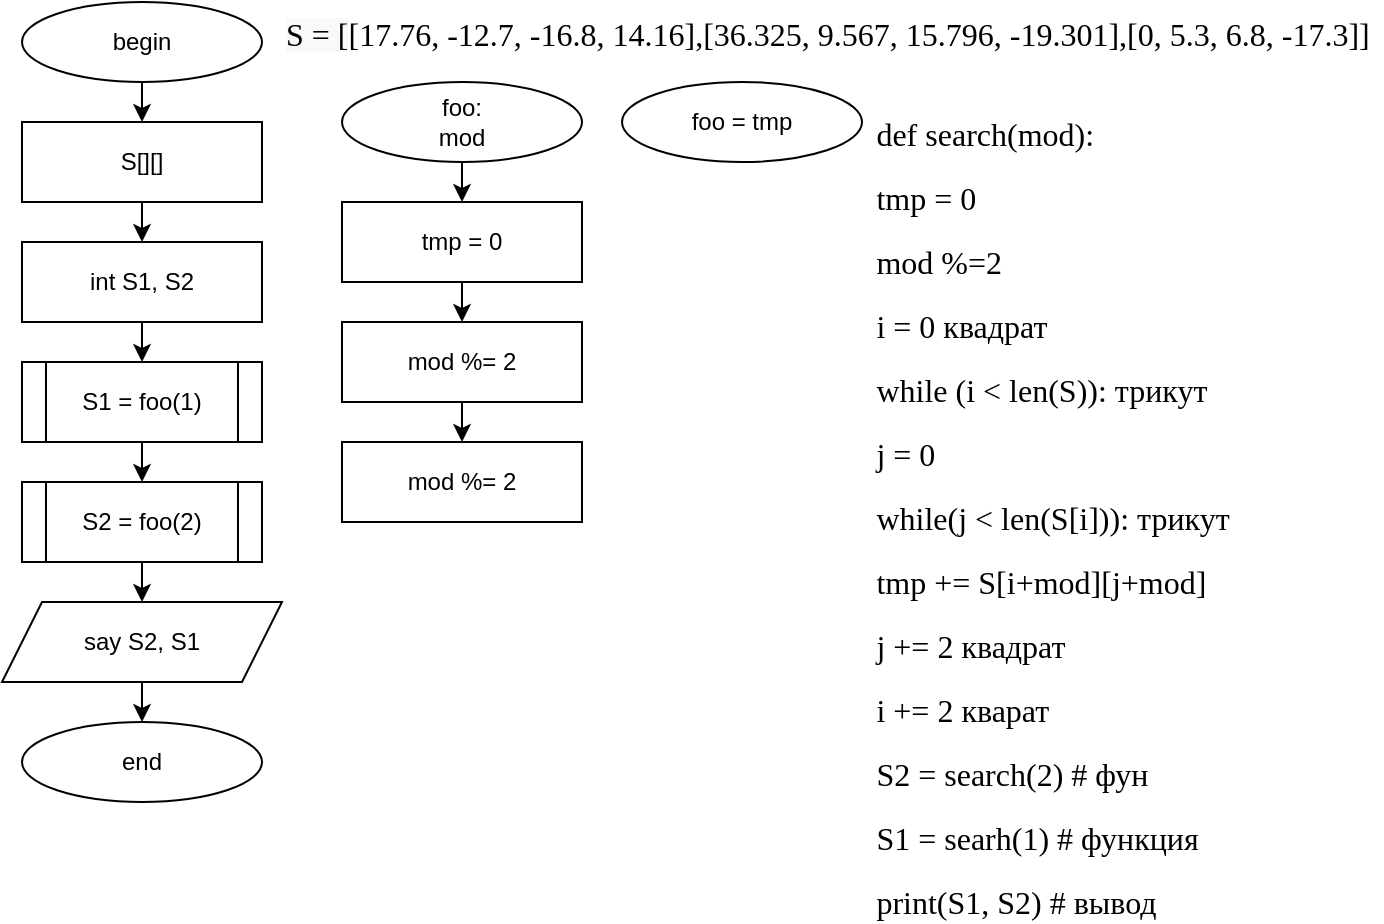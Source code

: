 <mxfile version="14.4.4" type="github">
  <diagram id="C5RBs43oDa-KdzZeNtuy" name="Page-1">
    <mxGraphModel dx="868" dy="430" grid="1" gridSize="10" guides="1" tooltips="1" connect="1" arrows="1" fold="1" page="1" pageScale="1" pageWidth="827" pageHeight="1169" math="0" shadow="0">
      <root>
        <mxCell id="WIyWlLk6GJQsqaUBKTNV-0" />
        <mxCell id="WIyWlLk6GJQsqaUBKTNV-1" parent="WIyWlLk6GJQsqaUBKTNV-0" />
        <mxCell id="4LdNHky1lae5kBPxwlqD-0" value="&lt;p class=&quot;western&quot; align=&quot;left&quot; style=&quot;margin-bottom: 0cm ; direction: ltr ; line-height: 16px ; text-align: left ; background: transparent ; font-family: &amp;#34;liberation serif&amp;#34; , serif ; font-size: 12pt&quot;&gt;&lt;span style=&quot;background-color: transparent ; font-size: 12pt&quot;&gt;def search(mod):&lt;/span&gt;&lt;br&gt;&lt;/p&gt;&lt;p class=&quot;western&quot; align=&quot;left&quot; style=&quot;margin-bottom: 0cm ; direction: ltr ; line-height: 16px ; text-align: left ; background: transparent ; font-family: &amp;#34;liberation serif&amp;#34; , serif ; font-size: 12pt&quot;&gt;tmp = 0&lt;/p&gt;&lt;p class=&quot;western&quot; align=&quot;left&quot; style=&quot;margin-bottom: 0cm ; direction: ltr ; line-height: 16px ; text-align: left ; background: transparent ; font-family: &amp;#34;liberation serif&amp;#34; , serif ; font-size: 12pt&quot;&gt;mod %=2&lt;/p&gt;&lt;p class=&quot;western&quot; align=&quot;left&quot; style=&quot;margin-bottom: 0cm ; direction: ltr ; line-height: 16px ; text-align: left ; background: transparent ; font-family: &amp;#34;liberation serif&amp;#34; , serif ; font-size: 12pt&quot;&gt;i = 0 квадрат&lt;/p&gt;&lt;p class=&quot;western&quot; align=&quot;left&quot; style=&quot;margin-bottom: 0cm ; direction: ltr ; line-height: 16px ; text-align: left ; background: transparent ; font-family: &amp;#34;liberation serif&amp;#34; , serif ; font-size: 12pt&quot;&gt;while (i &amp;lt; len(S)): трикут&lt;/p&gt;&lt;p class=&quot;western&quot; align=&quot;left&quot; style=&quot;margin-bottom: 0cm ; direction: ltr ; line-height: 16px ; text-align: left ; background: transparent ; font-family: &amp;#34;liberation serif&amp;#34; , serif ; font-size: 12pt&quot;&gt;j = 0&lt;/p&gt;&lt;p class=&quot;western&quot; align=&quot;left&quot; style=&quot;margin-bottom: 0cm ; direction: ltr ; line-height: 16px ; text-align: left ; background: transparent ; font-family: &amp;#34;liberation serif&amp;#34; , serif ; font-size: 12pt&quot;&gt;while(j &amp;lt; len(S[i])): трикут&lt;/p&gt;&lt;p class=&quot;western&quot; align=&quot;left&quot; style=&quot;margin-bottom: 0cm ; direction: ltr ; line-height: 16px ; text-align: left ; background: transparent ; font-family: &amp;#34;liberation serif&amp;#34; , serif ; font-size: 12pt&quot;&gt;tmp += S[i+mod][j+mod]&lt;/p&gt;&lt;p class=&quot;western&quot; align=&quot;left&quot; style=&quot;margin-bottom: 0cm ; direction: ltr ; line-height: 16px ; text-align: left ; background: transparent ; font-family: &amp;#34;liberation serif&amp;#34; , serif ; font-size: 12pt&quot;&gt;j += 2 квадрат&lt;/p&gt;&lt;p class=&quot;western&quot; align=&quot;left&quot; style=&quot;margin-bottom: 0cm ; direction: ltr ; line-height: 16px ; text-align: left ; background: transparent ; font-family: &amp;#34;liberation serif&amp;#34; , serif ; font-size: 12pt&quot;&gt;i += 2 кварат&lt;/p&gt;&lt;p class=&quot;western&quot; align=&quot;left&quot; style=&quot;margin-bottom: 0cm ; direction: ltr ; line-height: 16px ; text-align: left ; background: transparent ; font-family: &amp;#34;liberation serif&amp;#34; , serif ; font-size: 12pt&quot;&gt;S2 = search(2) # фун&lt;/p&gt;&lt;p class=&quot;western&quot; align=&quot;left&quot; style=&quot;margin-bottom: 0cm ; direction: ltr ; line-height: 16px ; text-align: left ; background: transparent ; font-family: &amp;#34;liberation serif&amp;#34; , serif ; font-size: 12pt&quot;&gt;S1 = searh(1) # функция&lt;/p&gt;&lt;p class=&quot;western&quot; align=&quot;left&quot; style=&quot;margin-bottom: 0cm ; direction: ltr ; line-height: 16px ; text-align: left ; background: transparent ; font-family: &amp;#34;liberation serif&amp;#34; , serif ; font-size: 12pt&quot;&gt;print(S1, S2) # вывод&lt;/p&gt;" style="text;html=1;align=center;verticalAlign=middle;resizable=0;points=[];autosize=1;" vertex="1" parent="WIyWlLk6GJQsqaUBKTNV-1">
          <mxGeometry x="540" y="40" width="190" height="420" as="geometry" />
        </mxCell>
        <mxCell id="4LdNHky1lae5kBPxwlqD-4" style="edgeStyle=orthogonalEdgeStyle;rounded=0;orthogonalLoop=1;jettySize=auto;html=1;exitX=0.5;exitY=1;exitDx=0;exitDy=0;entryX=0.5;entryY=0;entryDx=0;entryDy=0;" edge="1" parent="WIyWlLk6GJQsqaUBKTNV-1" source="4LdNHky1lae5kBPxwlqD-1" target="4LdNHky1lae5kBPxwlqD-3">
          <mxGeometry relative="1" as="geometry" />
        </mxCell>
        <mxCell id="4LdNHky1lae5kBPxwlqD-1" value="begin" style="ellipse;whiteSpace=wrap;html=1;" vertex="1" parent="WIyWlLk6GJQsqaUBKTNV-1">
          <mxGeometry x="120" width="120" height="40" as="geometry" />
        </mxCell>
        <mxCell id="4LdNHky1lae5kBPxwlqD-8" style="edgeStyle=orthogonalEdgeStyle;rounded=0;orthogonalLoop=1;jettySize=auto;html=1;exitX=0.5;exitY=1;exitDx=0;exitDy=0;entryX=0.5;entryY=0;entryDx=0;entryDy=0;" edge="1" parent="WIyWlLk6GJQsqaUBKTNV-1" source="4LdNHky1lae5kBPxwlqD-3" target="4LdNHky1lae5kBPxwlqD-7">
          <mxGeometry relative="1" as="geometry" />
        </mxCell>
        <mxCell id="4LdNHky1lae5kBPxwlqD-3" value="S[][]" style="rounded=0;whiteSpace=wrap;html=1;" vertex="1" parent="WIyWlLk6GJQsqaUBKTNV-1">
          <mxGeometry x="120" y="60" width="120" height="40" as="geometry" />
        </mxCell>
        <mxCell id="4LdNHky1lae5kBPxwlqD-5" value="&lt;meta charset=&quot;utf-8&quot;&gt;&lt;span style=&quot;color: rgb(0, 0, 0); font-family: &amp;quot;liberation serif&amp;quot;, serif; font-size: 16px; font-style: normal; font-weight: 400; letter-spacing: normal; text-align: left; text-indent: 0px; text-transform: none; word-spacing: 0px; background-color: rgb(248, 249, 250); display: inline; float: none;&quot;&gt;S = [&lt;/span&gt;&lt;span style=&quot;color: rgb(0, 0, 0); font-family: &amp;quot;liberation serif&amp;quot;, serif; font-size: 12pt; font-style: normal; font-weight: 400; letter-spacing: normal; text-align: left; text-indent: 0px; text-transform: none; word-spacing: 0px; background-color: transparent;&quot;&gt;[17.76, -12.7, -16.8, 14.16],&lt;/span&gt;&lt;span style=&quot;color: rgb(0, 0, 0); font-family: &amp;quot;liberation serif&amp;quot;, serif; font-size: 12pt; font-style: normal; font-weight: 400; letter-spacing: normal; text-align: left; text-indent: 0px; text-transform: none; word-spacing: 0px; background-color: transparent;&quot;&gt;[36.325, 9.567, 15.796, -19.301],&lt;/span&gt;&lt;span style=&quot;color: rgb(0, 0, 0); font-family: &amp;quot;liberation serif&amp;quot;, serif; font-size: 12pt; font-style: normal; font-weight: 400; letter-spacing: normal; text-align: left; text-indent: 0px; text-transform: none; word-spacing: 0px; background-color: transparent;&quot;&gt;[0, 5.3, 6.8, -17.3]]&lt;/span&gt;" style="text;whiteSpace=wrap;html=1;" vertex="1" parent="WIyWlLk6GJQsqaUBKTNV-1">
          <mxGeometry x="250" width="550" height="50" as="geometry" />
        </mxCell>
        <mxCell id="4LdNHky1lae5kBPxwlqD-9" style="edgeStyle=orthogonalEdgeStyle;rounded=0;orthogonalLoop=1;jettySize=auto;html=1;exitX=0.5;exitY=1;exitDx=0;exitDy=0;entryX=0.5;entryY=0;entryDx=0;entryDy=0;" edge="1" parent="WIyWlLk6GJQsqaUBKTNV-1" source="4LdNHky1lae5kBPxwlqD-7" target="4LdNHky1lae5kBPxwlqD-10">
          <mxGeometry relative="1" as="geometry">
            <mxPoint x="180" y="180" as="targetPoint" />
          </mxGeometry>
        </mxCell>
        <mxCell id="4LdNHky1lae5kBPxwlqD-7" value="int S1, S2" style="rounded=0;whiteSpace=wrap;html=1;" vertex="1" parent="WIyWlLk6GJQsqaUBKTNV-1">
          <mxGeometry x="120" y="120" width="120" height="40" as="geometry" />
        </mxCell>
        <mxCell id="4LdNHky1lae5kBPxwlqD-14" style="edgeStyle=orthogonalEdgeStyle;rounded=0;orthogonalLoop=1;jettySize=auto;html=1;exitX=0.5;exitY=1;exitDx=0;exitDy=0;entryX=0.5;entryY=0;entryDx=0;entryDy=0;" edge="1" parent="WIyWlLk6GJQsqaUBKTNV-1" source="4LdNHky1lae5kBPxwlqD-10" target="4LdNHky1lae5kBPxwlqD-13">
          <mxGeometry relative="1" as="geometry" />
        </mxCell>
        <mxCell id="4LdNHky1lae5kBPxwlqD-10" value="S1 = foo(1)" style="shape=process;whiteSpace=wrap;html=1;backgroundOutline=1;" vertex="1" parent="WIyWlLk6GJQsqaUBKTNV-1">
          <mxGeometry x="120" y="180" width="120" height="40" as="geometry" />
        </mxCell>
        <mxCell id="4LdNHky1lae5kBPxwlqD-16" style="edgeStyle=orthogonalEdgeStyle;rounded=0;orthogonalLoop=1;jettySize=auto;html=1;exitX=0.5;exitY=1;exitDx=0;exitDy=0;entryX=0.5;entryY=0;entryDx=0;entryDy=0;" edge="1" parent="WIyWlLk6GJQsqaUBKTNV-1" source="4LdNHky1lae5kBPxwlqD-13" target="4LdNHky1lae5kBPxwlqD-15">
          <mxGeometry relative="1" as="geometry" />
        </mxCell>
        <mxCell id="4LdNHky1lae5kBPxwlqD-13" value="S2 = foo(2)" style="shape=process;whiteSpace=wrap;html=1;backgroundOutline=1;" vertex="1" parent="WIyWlLk6GJQsqaUBKTNV-1">
          <mxGeometry x="120" y="240" width="120" height="40" as="geometry" />
        </mxCell>
        <mxCell id="4LdNHky1lae5kBPxwlqD-20" style="edgeStyle=orthogonalEdgeStyle;rounded=0;orthogonalLoop=1;jettySize=auto;html=1;exitX=0.5;exitY=1;exitDx=0;exitDy=0;entryX=0.5;entryY=0;entryDx=0;entryDy=0;" edge="1" parent="WIyWlLk6GJQsqaUBKTNV-1" source="4LdNHky1lae5kBPxwlqD-15" target="4LdNHky1lae5kBPxwlqD-19">
          <mxGeometry relative="1" as="geometry" />
        </mxCell>
        <mxCell id="4LdNHky1lae5kBPxwlqD-15" value="say S2, S1" style="shape=parallelogram;perimeter=parallelogramPerimeter;whiteSpace=wrap;html=1;fixedSize=1;" vertex="1" parent="WIyWlLk6GJQsqaUBKTNV-1">
          <mxGeometry x="110" y="300" width="140" height="40" as="geometry" />
        </mxCell>
        <mxCell id="4LdNHky1lae5kBPxwlqD-24" style="edgeStyle=orthogonalEdgeStyle;rounded=0;orthogonalLoop=1;jettySize=auto;html=1;exitX=0.5;exitY=1;exitDx=0;exitDy=0;entryX=0.5;entryY=0;entryDx=0;entryDy=0;" edge="1" parent="WIyWlLk6GJQsqaUBKTNV-1" source="4LdNHky1lae5kBPxwlqD-17" target="4LdNHky1lae5kBPxwlqD-23">
          <mxGeometry relative="1" as="geometry" />
        </mxCell>
        <mxCell id="4LdNHky1lae5kBPxwlqD-17" value="foo:&lt;br&gt;mod" style="ellipse;whiteSpace=wrap;html=1;" vertex="1" parent="WIyWlLk6GJQsqaUBKTNV-1">
          <mxGeometry x="280" y="40" width="120" height="40" as="geometry" />
        </mxCell>
        <mxCell id="4LdNHky1lae5kBPxwlqD-18" value="foo = tmp" style="ellipse;whiteSpace=wrap;html=1;" vertex="1" parent="WIyWlLk6GJQsqaUBKTNV-1">
          <mxGeometry x="420" y="40" width="120" height="40" as="geometry" />
        </mxCell>
        <mxCell id="4LdNHky1lae5kBPxwlqD-19" value="end" style="ellipse;whiteSpace=wrap;html=1;" vertex="1" parent="WIyWlLk6GJQsqaUBKTNV-1">
          <mxGeometry x="120" y="360" width="120" height="40" as="geometry" />
        </mxCell>
        <mxCell id="4LdNHky1lae5kBPxwlqD-26" style="edgeStyle=orthogonalEdgeStyle;rounded=0;orthogonalLoop=1;jettySize=auto;html=1;exitX=0.5;exitY=1;exitDx=0;exitDy=0;entryX=0.5;entryY=0;entryDx=0;entryDy=0;" edge="1" parent="WIyWlLk6GJQsqaUBKTNV-1" source="4LdNHky1lae5kBPxwlqD-23" target="4LdNHky1lae5kBPxwlqD-25">
          <mxGeometry relative="1" as="geometry" />
        </mxCell>
        <mxCell id="4LdNHky1lae5kBPxwlqD-23" value="tmp = 0" style="rounded=0;whiteSpace=wrap;html=1;" vertex="1" parent="WIyWlLk6GJQsqaUBKTNV-1">
          <mxGeometry x="280" y="100" width="120" height="40" as="geometry" />
        </mxCell>
        <mxCell id="4LdNHky1lae5kBPxwlqD-28" style="edgeStyle=orthogonalEdgeStyle;rounded=0;orthogonalLoop=1;jettySize=auto;html=1;exitX=0.5;exitY=1;exitDx=0;exitDy=0;entryX=0.5;entryY=0;entryDx=0;entryDy=0;" edge="1" parent="WIyWlLk6GJQsqaUBKTNV-1" source="4LdNHky1lae5kBPxwlqD-25" target="4LdNHky1lae5kBPxwlqD-27">
          <mxGeometry relative="1" as="geometry" />
        </mxCell>
        <mxCell id="4LdNHky1lae5kBPxwlqD-25" value="mod %= 2" style="rounded=0;whiteSpace=wrap;html=1;" vertex="1" parent="WIyWlLk6GJQsqaUBKTNV-1">
          <mxGeometry x="280" y="160" width="120" height="40" as="geometry" />
        </mxCell>
        <mxCell id="4LdNHky1lae5kBPxwlqD-27" value="mod %= 2" style="rounded=0;whiteSpace=wrap;html=1;" vertex="1" parent="WIyWlLk6GJQsqaUBKTNV-1">
          <mxGeometry x="280" y="220" width="120" height="40" as="geometry" />
        </mxCell>
      </root>
    </mxGraphModel>
  </diagram>
</mxfile>
